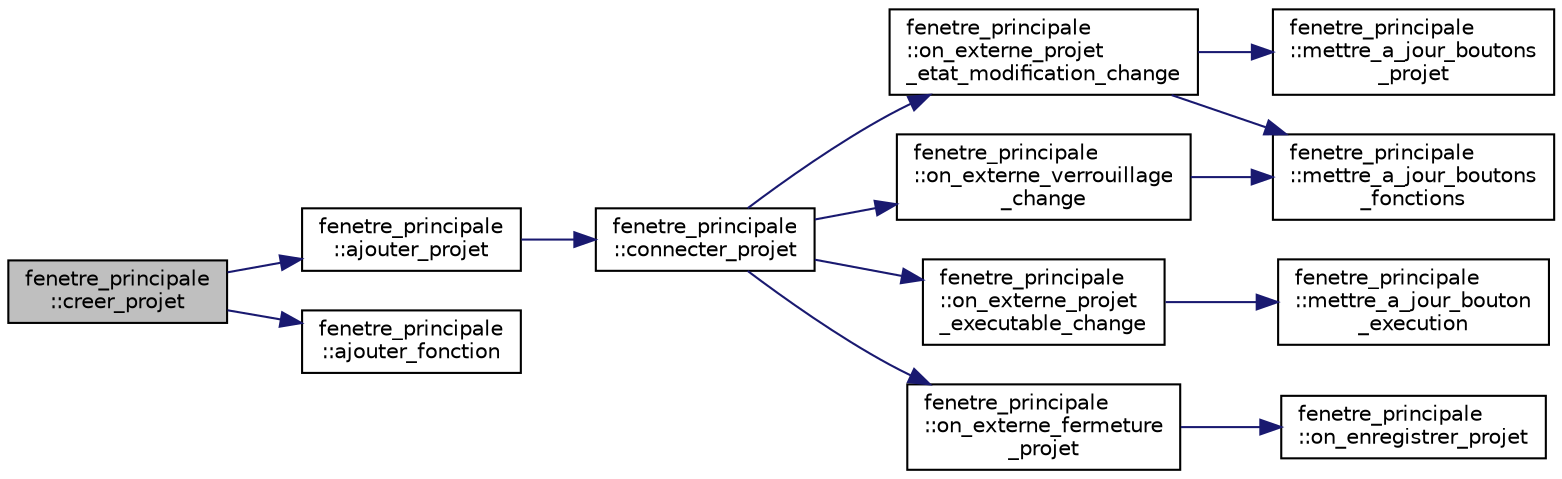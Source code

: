 digraph "fenetre_principale::creer_projet"
{
  edge [fontname="Helvetica",fontsize="10",labelfontname="Helvetica",labelfontsize="10"];
  node [fontname="Helvetica",fontsize="10",shape=record];
  rankdir="LR";
  Node85 [label="fenetre_principale\l::creer_projet",height=0.2,width=0.4,color="black", fillcolor="grey75", style="filled", fontcolor="black"];
  Node85 -> Node86 [color="midnightblue",fontsize="10",style="solid",fontname="Helvetica"];
  Node86 [label="fenetre_principale\l::ajouter_projet",height=0.2,width=0.4,color="black", fillcolor="white", style="filled",URL="$classfenetre__principale.html#a36f89a276a3e7c84f23e953a1d1ed4c2",tooltip="Ajoute un nouveau projet donné. "];
  Node86 -> Node87 [color="midnightblue",fontsize="10",style="solid",fontname="Helvetica"];
  Node87 [label="fenetre_principale\l::connecter_projet",height=0.2,width=0.4,color="black", fillcolor="white", style="filled",URL="$classfenetre__principale.html#a8a3a74f711670339243baf7c08d7ca05",tooltip="Ajoute les connections pour un projet donné. "];
  Node87 -> Node88 [color="midnightblue",fontsize="10",style="solid",fontname="Helvetica"];
  Node88 [label="fenetre_principale\l::on_externe_projet\l_etat_modification_change",height=0.2,width=0.4,color="black", fillcolor="white", style="filled",URL="$classfenetre__principale.html#aa3031f71451237710b8e71ffc9df4f23",tooltip="Fonction appelée lorsque l&#39;état de modification d&#39;un projet change. "];
  Node88 -> Node89 [color="midnightblue",fontsize="10",style="solid",fontname="Helvetica"];
  Node89 [label="fenetre_principale\l::mettre_a_jour_boutons\l_projet",height=0.2,width=0.4,color="black", fillcolor="white", style="filled",URL="$classfenetre__principale.html#a254e577618618631bd05597f6630fcc4",tooltip="Met à jour les boutons de la fenêtre selon un projet donné. "];
  Node88 -> Node90 [color="midnightblue",fontsize="10",style="solid",fontname="Helvetica"];
  Node90 [label="fenetre_principale\l::mettre_a_jour_boutons\l_fonctions",height=0.2,width=0.4,color="black", fillcolor="white", style="filled",URL="$classfenetre__principale.html#a0e4687512b180aef1eb6f75359b13cee",tooltip="Met à jour les boutons d&#39;ajout de fonctions selon un objet donné. "];
  Node87 -> Node91 [color="midnightblue",fontsize="10",style="solid",fontname="Helvetica"];
  Node91 [label="fenetre_principale\l::on_externe_projet\l_executable_change",height=0.2,width=0.4,color="black", fillcolor="white", style="filled",URL="$classfenetre__principale.html#aac51e3e43a291658385b410ad158f24d",tooltip="Fonction appelée lorsque l&#39;état d&#39;exécutabitlité d&#39;un projet change. "];
  Node91 -> Node92 [color="midnightblue",fontsize="10",style="solid",fontname="Helvetica"];
  Node92 [label="fenetre_principale\l::mettre_a_jour_bouton\l_execution",height=0.2,width=0.4,color="black", fillcolor="white", style="filled",URL="$classfenetre__principale.html#a91384185c4d7425bb5c1d12072cabeae",tooltip="Met à jour les boutons d&#39;exécution selon un projet donné. "];
  Node87 -> Node93 [color="midnightblue",fontsize="10",style="solid",fontname="Helvetica"];
  Node93 [label="fenetre_principale\l::on_externe_verrouillage\l_change",height=0.2,width=0.4,color="black", fillcolor="white", style="filled",URL="$classfenetre__principale.html#a6a720767a355118833f47fdf265f134b",tooltip="Fonction appelée lorsqu&#39;il y a un changement de verrouillage d&#39;un objet. "];
  Node93 -> Node90 [color="midnightblue",fontsize="10",style="solid",fontname="Helvetica"];
  Node87 -> Node94 [color="midnightblue",fontsize="10",style="solid",fontname="Helvetica"];
  Node94 [label="fenetre_principale\l::on_externe_fermeture\l_projet",height=0.2,width=0.4,color="black", fillcolor="white", style="filled",URL="$classfenetre__principale.html#aed193870fa2381dc3add068169629d7b",tooltip="Fonction appelée lorsqu&#39;il y a une demande externe de fermeture d&#39;un projet. "];
  Node94 -> Node95 [color="midnightblue",fontsize="10",style="solid",fontname="Helvetica"];
  Node95 [label="fenetre_principale\l::on_enregistrer_projet",height=0.2,width=0.4,color="black", fillcolor="white", style="filled",URL="$classfenetre__principale.html#a31a75b71153c61bb51cc1226eed99cfa",tooltip="Enregistre un projet donné avec un nom de fichier spécifié. "];
  Node85 -> Node96 [color="midnightblue",fontsize="10",style="solid",fontname="Helvetica"];
  Node96 [label="fenetre_principale\l::ajouter_fonction",height=0.2,width=0.4,color="black", fillcolor="white", style="filled",URL="$classfenetre__principale.html#a0257f102b5827b67ca870579e062232e",tooltip="Ajoute une fonction dans un conteneur donné. "];
}
